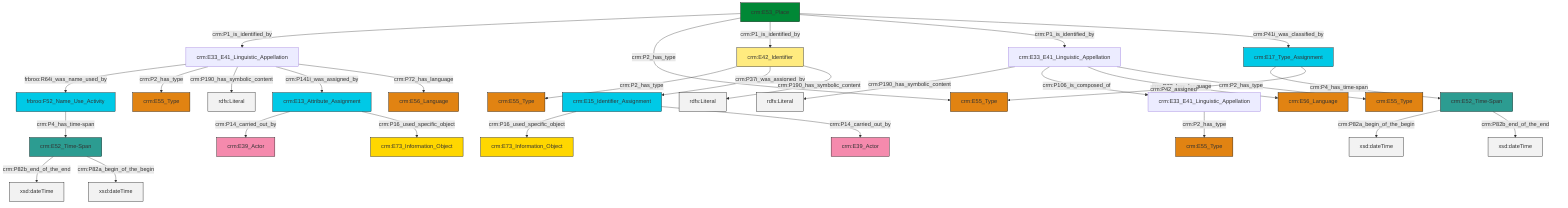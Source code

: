 graph TD
classDef Literal fill:#f2f2f2,stroke:#000000;
classDef CRM_Entity fill:#FFFFFF,stroke:#000000;
classDef Temporal_Entity fill:#00C9E6, stroke:#000000;
classDef Type fill:#E18312, stroke:#000000;
classDef Time-Span fill:#2C9C91, stroke:#000000;
classDef Appellation fill:#FFEB7F, stroke:#000000;
classDef Place fill:#008836, stroke:#000000;
classDef Persistent_Item fill:#B266B2, stroke:#000000;
classDef Conceptual_Object fill:#FFD700, stroke:#000000;
classDef Physical_Thing fill:#D2B48C, stroke:#000000;
classDef Actor fill:#f58aad, stroke:#000000;
classDef PC_Classes fill:#4ce600, stroke:#000000;
classDef Multi fill:#cccccc,stroke:#000000;

0["crm:E53_Place"]:::Place -->|crm:P1_is_identified_by| 1["crm:E33_E41_Linguistic_Appellation"]:::Default
2["crm:E33_E41_Linguistic_Appellation"]:::Default -->|crm:P190_has_symbolic_content| 3[rdfs:Literal]:::Literal
8["crm:E42_Identifier"]:::Appellation -->|crm:P2_has_type| 9["crm:E55_Type"]:::Type
1["crm:E33_E41_Linguistic_Appellation"]:::Default -->|frbroo:R64i_was_name_used_by| 6["frbroo:F52_Name_Use_Activity"]:::Temporal_Entity
0["crm:E53_Place"]:::Place -->|crm:P2_has_type| 10["crm:E55_Type"]:::Type
2["crm:E33_E41_Linguistic_Appellation"]:::Default -->|crm:P106_is_composed_of| 11["crm:E33_E41_Linguistic_Appellation"]:::Default
12["crm:E13_Attribute_Assignment"]:::Temporal_Entity -->|crm:P14_carried_out_by| 13["crm:E39_Actor"]:::Actor
17["crm:E15_Identifier_Assignment"]:::Temporal_Entity -->|crm:P16_used_specific_object| 18["crm:E73_Information_Object"]:::Conceptual_Object
2["crm:E33_E41_Linguistic_Appellation"]:::Default -->|crm:P72_has_language| 19["crm:E56_Language"]:::Type
0["crm:E53_Place"]:::Place -->|crm:P1_is_identified_by| 8["crm:E42_Identifier"]:::Appellation
6["frbroo:F52_Name_Use_Activity"]:::Temporal_Entity -->|crm:P4_has_time-span| 14["crm:E52_Time-Span"]:::Time-Span
2["crm:E33_E41_Linguistic_Appellation"]:::Default -->|crm:P2_has_type| 20["crm:E55_Type"]:::Type
1["crm:E33_E41_Linguistic_Appellation"]:::Default -->|crm:P2_has_type| 24["crm:E55_Type"]:::Type
14["crm:E52_Time-Span"]:::Time-Span -->|crm:P82b_end_of_the_end| 25[xsd:dateTime]:::Literal
26["crm:E52_Time-Span"]:::Time-Span -->|crm:P82a_begin_of_the_begin| 27[xsd:dateTime]:::Literal
12["crm:E13_Attribute_Assignment"]:::Temporal_Entity -->|crm:P16_used_specific_object| 4["crm:E73_Information_Object"]:::Conceptual_Object
0["crm:E53_Place"]:::Place -->|crm:P1_is_identified_by| 2["crm:E33_E41_Linguistic_Appellation"]:::Default
17["crm:E15_Identifier_Assignment"]:::Temporal_Entity -->|crm:P14_carried_out_by| 31["crm:E39_Actor"]:::Actor
1["crm:E33_E41_Linguistic_Appellation"]:::Default -->|crm:P190_has_symbolic_content| 33[rdfs:Literal]:::Literal
1["crm:E33_E41_Linguistic_Appellation"]:::Default -->|crm:P141i_was_assigned_by| 12["crm:E13_Attribute_Assignment"]:::Temporal_Entity
34["crm:E17_Type_Assignment"]:::Temporal_Entity -->|crm:P4_has_time-span| 26["crm:E52_Time-Span"]:::Time-Span
8["crm:E42_Identifier"]:::Appellation -->|crm:P37i_was_assigned_by| 17["crm:E15_Identifier_Assignment"]:::Temporal_Entity
1["crm:E33_E41_Linguistic_Appellation"]:::Default -->|crm:P72_has_language| 37["crm:E56_Language"]:::Type
8["crm:E42_Identifier"]:::Appellation -->|crm:P190_has_symbolic_content| 40[rdfs:Literal]:::Literal
34["crm:E17_Type_Assignment"]:::Temporal_Entity -->|crm:P42_assigned| 10["crm:E55_Type"]:::Type
0["crm:E53_Place"]:::Place -->|crm:P41i_was_classified_by| 34["crm:E17_Type_Assignment"]:::Temporal_Entity
11["crm:E33_E41_Linguistic_Appellation"]:::Default -->|crm:P2_has_type| 38["crm:E55_Type"]:::Type
14["crm:E52_Time-Span"]:::Time-Span -->|crm:P82a_begin_of_the_begin| 47[xsd:dateTime]:::Literal
26["crm:E52_Time-Span"]:::Time-Span -->|crm:P82b_end_of_the_end| 48[xsd:dateTime]:::Literal